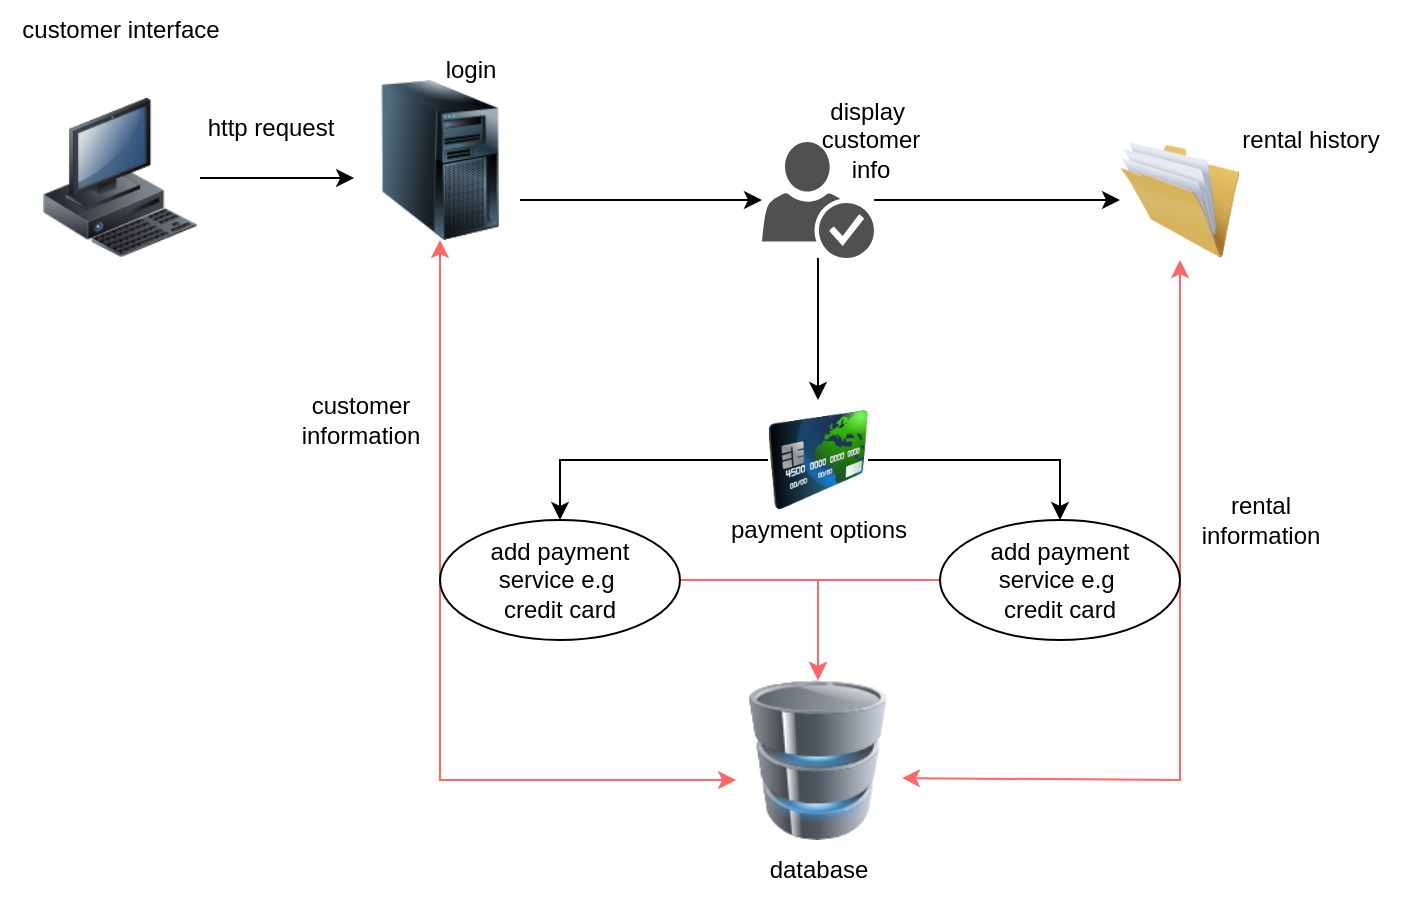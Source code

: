 <mxfile version="22.1.0" type="device">
  <diagram name="Sida-1" id="IzwX1-zVILbkxM8ssK5G">
    <mxGraphModel dx="2314" dy="1142" grid="1" gridSize="10" guides="1" tooltips="1" connect="1" arrows="1" fold="1" page="1" pageScale="1" pageWidth="827" pageHeight="1169" math="0" shadow="0">
      <root>
        <mxCell id="0" />
        <mxCell id="1" parent="0" />
        <mxCell id="oDp4_KyAmL5wfV5meRoP-1" style="edgeStyle=orthogonalEdgeStyle;rounded=0;orthogonalLoop=1;jettySize=auto;html=1;entryX=-0.037;entryY=0.613;entryDx=0;entryDy=0;entryPerimeter=0;" edge="1" parent="1" source="3c-t1QPKF1sv-SVtVna1-1" target="3c-t1QPKF1sv-SVtVna1-2">
          <mxGeometry relative="1" as="geometry" />
        </mxCell>
        <mxCell id="3c-t1QPKF1sv-SVtVna1-1" value="" style="image;html=1;image=img/lib/clip_art/computers/Workstation_128x128.png" parent="1" vertex="1">
          <mxGeometry x="50" y="279" width="80" height="80" as="geometry" />
        </mxCell>
        <mxCell id="3c-t1QPKF1sv-SVtVna1-13" style="edgeStyle=orthogonalEdgeStyle;rounded=0;orthogonalLoop=1;jettySize=auto;html=1;exitX=1;exitY=0.75;exitDx=0;exitDy=0;" parent="1" source="3c-t1QPKF1sv-SVtVna1-2" target="3c-t1QPKF1sv-SVtVna1-7" edge="1">
          <mxGeometry relative="1" as="geometry" />
        </mxCell>
        <mxCell id="3c-t1QPKF1sv-SVtVna1-2" value="" style="image;html=1;image=img/lib/clip_art/computers/Server_Tower_128x128.png" parent="1" vertex="1">
          <mxGeometry x="210" y="270" width="80" height="80" as="geometry" />
        </mxCell>
        <mxCell id="3c-t1QPKF1sv-SVtVna1-3" value="" style="image;html=1;image=img/lib/clip_art/computers/Database_128x128.png" parent="1" vertex="1">
          <mxGeometry x="399" y="570" width="80" height="80" as="geometry" />
        </mxCell>
        <mxCell id="3c-t1QPKF1sv-SVtVna1-4" value="" style="image;html=1;image=img/lib/clip_art/general/Full_Folder_128x128.png" parent="1" vertex="1">
          <mxGeometry x="590" y="300" width="60" height="60" as="geometry" />
        </mxCell>
        <mxCell id="3c-t1QPKF1sv-SVtVna1-20" style="edgeStyle=orthogonalEdgeStyle;rounded=0;orthogonalLoop=1;jettySize=auto;html=1;exitX=0;exitY=0.5;exitDx=0;exitDy=0;entryX=0.5;entryY=0;entryDx=0;entryDy=0;" parent="1" source="3c-t1QPKF1sv-SVtVna1-6" target="3c-t1QPKF1sv-SVtVna1-19" edge="1">
          <mxGeometry relative="1" as="geometry">
            <mxPoint x="240" y="460" as="targetPoint" />
          </mxGeometry>
        </mxCell>
        <mxCell id="3c-t1QPKF1sv-SVtVna1-21" style="edgeStyle=orthogonalEdgeStyle;rounded=0;orthogonalLoop=1;jettySize=auto;html=1;entryX=0.5;entryY=0;entryDx=0;entryDy=0;" parent="1" source="3c-t1QPKF1sv-SVtVna1-6" target="3c-t1QPKF1sv-SVtVna1-18" edge="1">
          <mxGeometry relative="1" as="geometry">
            <mxPoint x="500" y="480" as="targetPoint" />
          </mxGeometry>
        </mxCell>
        <mxCell id="3c-t1QPKF1sv-SVtVna1-6" value="" style="image;html=1;image=img/lib/clip_art/finance/Credit_Card_128x128.png" parent="1" vertex="1">
          <mxGeometry x="414" y="430" width="50" height="60" as="geometry" />
        </mxCell>
        <mxCell id="3c-t1QPKF1sv-SVtVna1-14" style="edgeStyle=orthogonalEdgeStyle;rounded=0;orthogonalLoop=1;jettySize=auto;html=1;entryX=0;entryY=0.5;entryDx=0;entryDy=0;" parent="1" source="3c-t1QPKF1sv-SVtVna1-7" target="3c-t1QPKF1sv-SVtVna1-4" edge="1">
          <mxGeometry relative="1" as="geometry" />
        </mxCell>
        <mxCell id="3c-t1QPKF1sv-SVtVna1-16" style="edgeStyle=orthogonalEdgeStyle;rounded=0;orthogonalLoop=1;jettySize=auto;html=1;entryX=0.5;entryY=0;entryDx=0;entryDy=0;" parent="1" source="3c-t1QPKF1sv-SVtVna1-7" target="3c-t1QPKF1sv-SVtVna1-6" edge="1">
          <mxGeometry relative="1" as="geometry" />
        </mxCell>
        <mxCell id="3c-t1QPKF1sv-SVtVna1-7" value="" style="sketch=0;pointerEvents=1;shadow=0;dashed=0;html=1;strokeColor=none;fillColor=#505050;labelPosition=center;verticalLabelPosition=bottom;verticalAlign=top;outlineConnect=0;align=center;shape=mxgraph.office.users.credentials;" parent="1" vertex="1">
          <mxGeometry x="411" y="301" width="56" height="58" as="geometry" />
        </mxCell>
        <mxCell id="3c-t1QPKF1sv-SVtVna1-8" value="" style="endArrow=classic;startArrow=classic;html=1;rounded=0;entryX=0.5;entryY=1;entryDx=0;entryDy=0;exitX=-0.012;exitY=0.625;exitDx=0;exitDy=0;exitPerimeter=0;strokeColor=#FF6666;" parent="1" source="3c-t1QPKF1sv-SVtVna1-3" target="3c-t1QPKF1sv-SVtVna1-2" edge="1">
          <mxGeometry width="50" height="50" relative="1" as="geometry">
            <mxPoint x="120" y="750" as="sourcePoint" />
            <mxPoint x="118.52" y="358.0" as="targetPoint" />
            <Array as="points">
              <mxPoint x="250" y="620" />
            </Array>
          </mxGeometry>
        </mxCell>
        <mxCell id="3c-t1QPKF1sv-SVtVna1-11" value="" style="endArrow=classic;startArrow=classic;html=1;rounded=0;exitX=1.025;exitY=0.613;exitDx=0;exitDy=0;exitPerimeter=0;fillColor=#FF6666;strokeColor=#FF6666;" parent="1" source="3c-t1QPKF1sv-SVtVna1-3" target="3c-t1QPKF1sv-SVtVna1-4" edge="1">
          <mxGeometry width="50" height="50" relative="1" as="geometry">
            <mxPoint x="859" y="620" as="sourcePoint" />
            <mxPoint x="620" y="360" as="targetPoint" />
            <Array as="points">
              <mxPoint x="620" y="620" />
            </Array>
          </mxGeometry>
        </mxCell>
        <mxCell id="3c-t1QPKF1sv-SVtVna1-23" style="edgeStyle=orthogonalEdgeStyle;rounded=0;orthogonalLoop=1;jettySize=auto;html=1;entryX=0.5;entryY=0;entryDx=0;entryDy=0;strokeColor=#FF6666;" parent="1" source="3c-t1QPKF1sv-SVtVna1-18" target="3c-t1QPKF1sv-SVtVna1-3" edge="1">
          <mxGeometry relative="1" as="geometry" />
        </mxCell>
        <mxCell id="3c-t1QPKF1sv-SVtVna1-18" value="add payment&lt;br&gt;service e.g&amp;nbsp;&lt;br&gt;credit card" style="ellipse;whiteSpace=wrap;html=1;" parent="1" vertex="1">
          <mxGeometry x="500" y="490" width="120" height="60" as="geometry" />
        </mxCell>
        <mxCell id="3c-t1QPKF1sv-SVtVna1-22" style="edgeStyle=orthogonalEdgeStyle;rounded=0;orthogonalLoop=1;jettySize=auto;html=1;exitX=1;exitY=0.5;exitDx=0;exitDy=0;entryX=0.5;entryY=0;entryDx=0;entryDy=0;strokeColor=#FF6666;" parent="1" source="3c-t1QPKF1sv-SVtVna1-19" target="3c-t1QPKF1sv-SVtVna1-3" edge="1">
          <mxGeometry relative="1" as="geometry" />
        </mxCell>
        <mxCell id="3c-t1QPKF1sv-SVtVna1-19" value="add payment&lt;br&gt;service e.g&amp;nbsp;&lt;br&gt;credit card" style="ellipse;whiteSpace=wrap;html=1;" parent="1" vertex="1">
          <mxGeometry x="250" y="490" width="120" height="60" as="geometry" />
        </mxCell>
        <mxCell id="3c-t1QPKF1sv-SVtVna1-24" value="database" style="text;html=1;align=center;verticalAlign=middle;resizable=0;points=[];autosize=1;strokeColor=none;fillColor=none;" parent="1" vertex="1">
          <mxGeometry x="404" y="650" width="70" height="30" as="geometry" />
        </mxCell>
        <mxCell id="3c-t1QPKF1sv-SVtVna1-25" value="login" style="text;html=1;align=center;verticalAlign=middle;resizable=0;points=[];autosize=1;strokeColor=none;fillColor=none;" parent="1" vertex="1">
          <mxGeometry x="240" y="250" width="50" height="30" as="geometry" />
        </mxCell>
        <mxCell id="3c-t1QPKF1sv-SVtVna1-26" value="http request" style="text;html=1;align=center;verticalAlign=middle;resizable=0;points=[];autosize=1;strokeColor=none;fillColor=none;" parent="1" vertex="1">
          <mxGeometry x="120" y="279" width="90" height="30" as="geometry" />
        </mxCell>
        <mxCell id="3c-t1QPKF1sv-SVtVna1-27" value="customer interface" style="text;html=1;align=center;verticalAlign=middle;resizable=0;points=[];autosize=1;strokeColor=none;fillColor=none;" parent="1" vertex="1">
          <mxGeometry x="30" y="230" width="120" height="30" as="geometry" />
        </mxCell>
        <mxCell id="3c-t1QPKF1sv-SVtVna1-28" value="display&amp;nbsp;&lt;br&gt;customer&lt;br&gt;info" style="text;html=1;align=center;verticalAlign=middle;resizable=0;points=[];autosize=1;strokeColor=none;fillColor=none;" parent="1" vertex="1">
          <mxGeometry x="430" y="270" width="70" height="60" as="geometry" />
        </mxCell>
        <mxCell id="3c-t1QPKF1sv-SVtVna1-29" value="rental history" style="text;html=1;align=center;verticalAlign=middle;resizable=0;points=[];autosize=1;strokeColor=none;fillColor=none;" parent="1" vertex="1">
          <mxGeometry x="640" y="285" width="90" height="30" as="geometry" />
        </mxCell>
        <mxCell id="3c-t1QPKF1sv-SVtVna1-30" value="customer&lt;br&gt;information" style="text;html=1;align=center;verticalAlign=middle;resizable=0;points=[];autosize=1;strokeColor=none;fillColor=none;" parent="1" vertex="1">
          <mxGeometry x="170" y="420" width="80" height="40" as="geometry" />
        </mxCell>
        <mxCell id="3c-t1QPKF1sv-SVtVna1-31" value="rental&lt;br&gt;information" style="text;html=1;align=center;verticalAlign=middle;resizable=0;points=[];autosize=1;strokeColor=none;fillColor=none;" parent="1" vertex="1">
          <mxGeometry x="620" y="470" width="80" height="40" as="geometry" />
        </mxCell>
        <mxCell id="3c-t1QPKF1sv-SVtVna1-32" value="payment options" style="text;html=1;align=center;verticalAlign=middle;resizable=0;points=[];autosize=1;strokeColor=none;fillColor=none;" parent="1" vertex="1">
          <mxGeometry x="384" y="480" width="110" height="30" as="geometry" />
        </mxCell>
      </root>
    </mxGraphModel>
  </diagram>
</mxfile>
